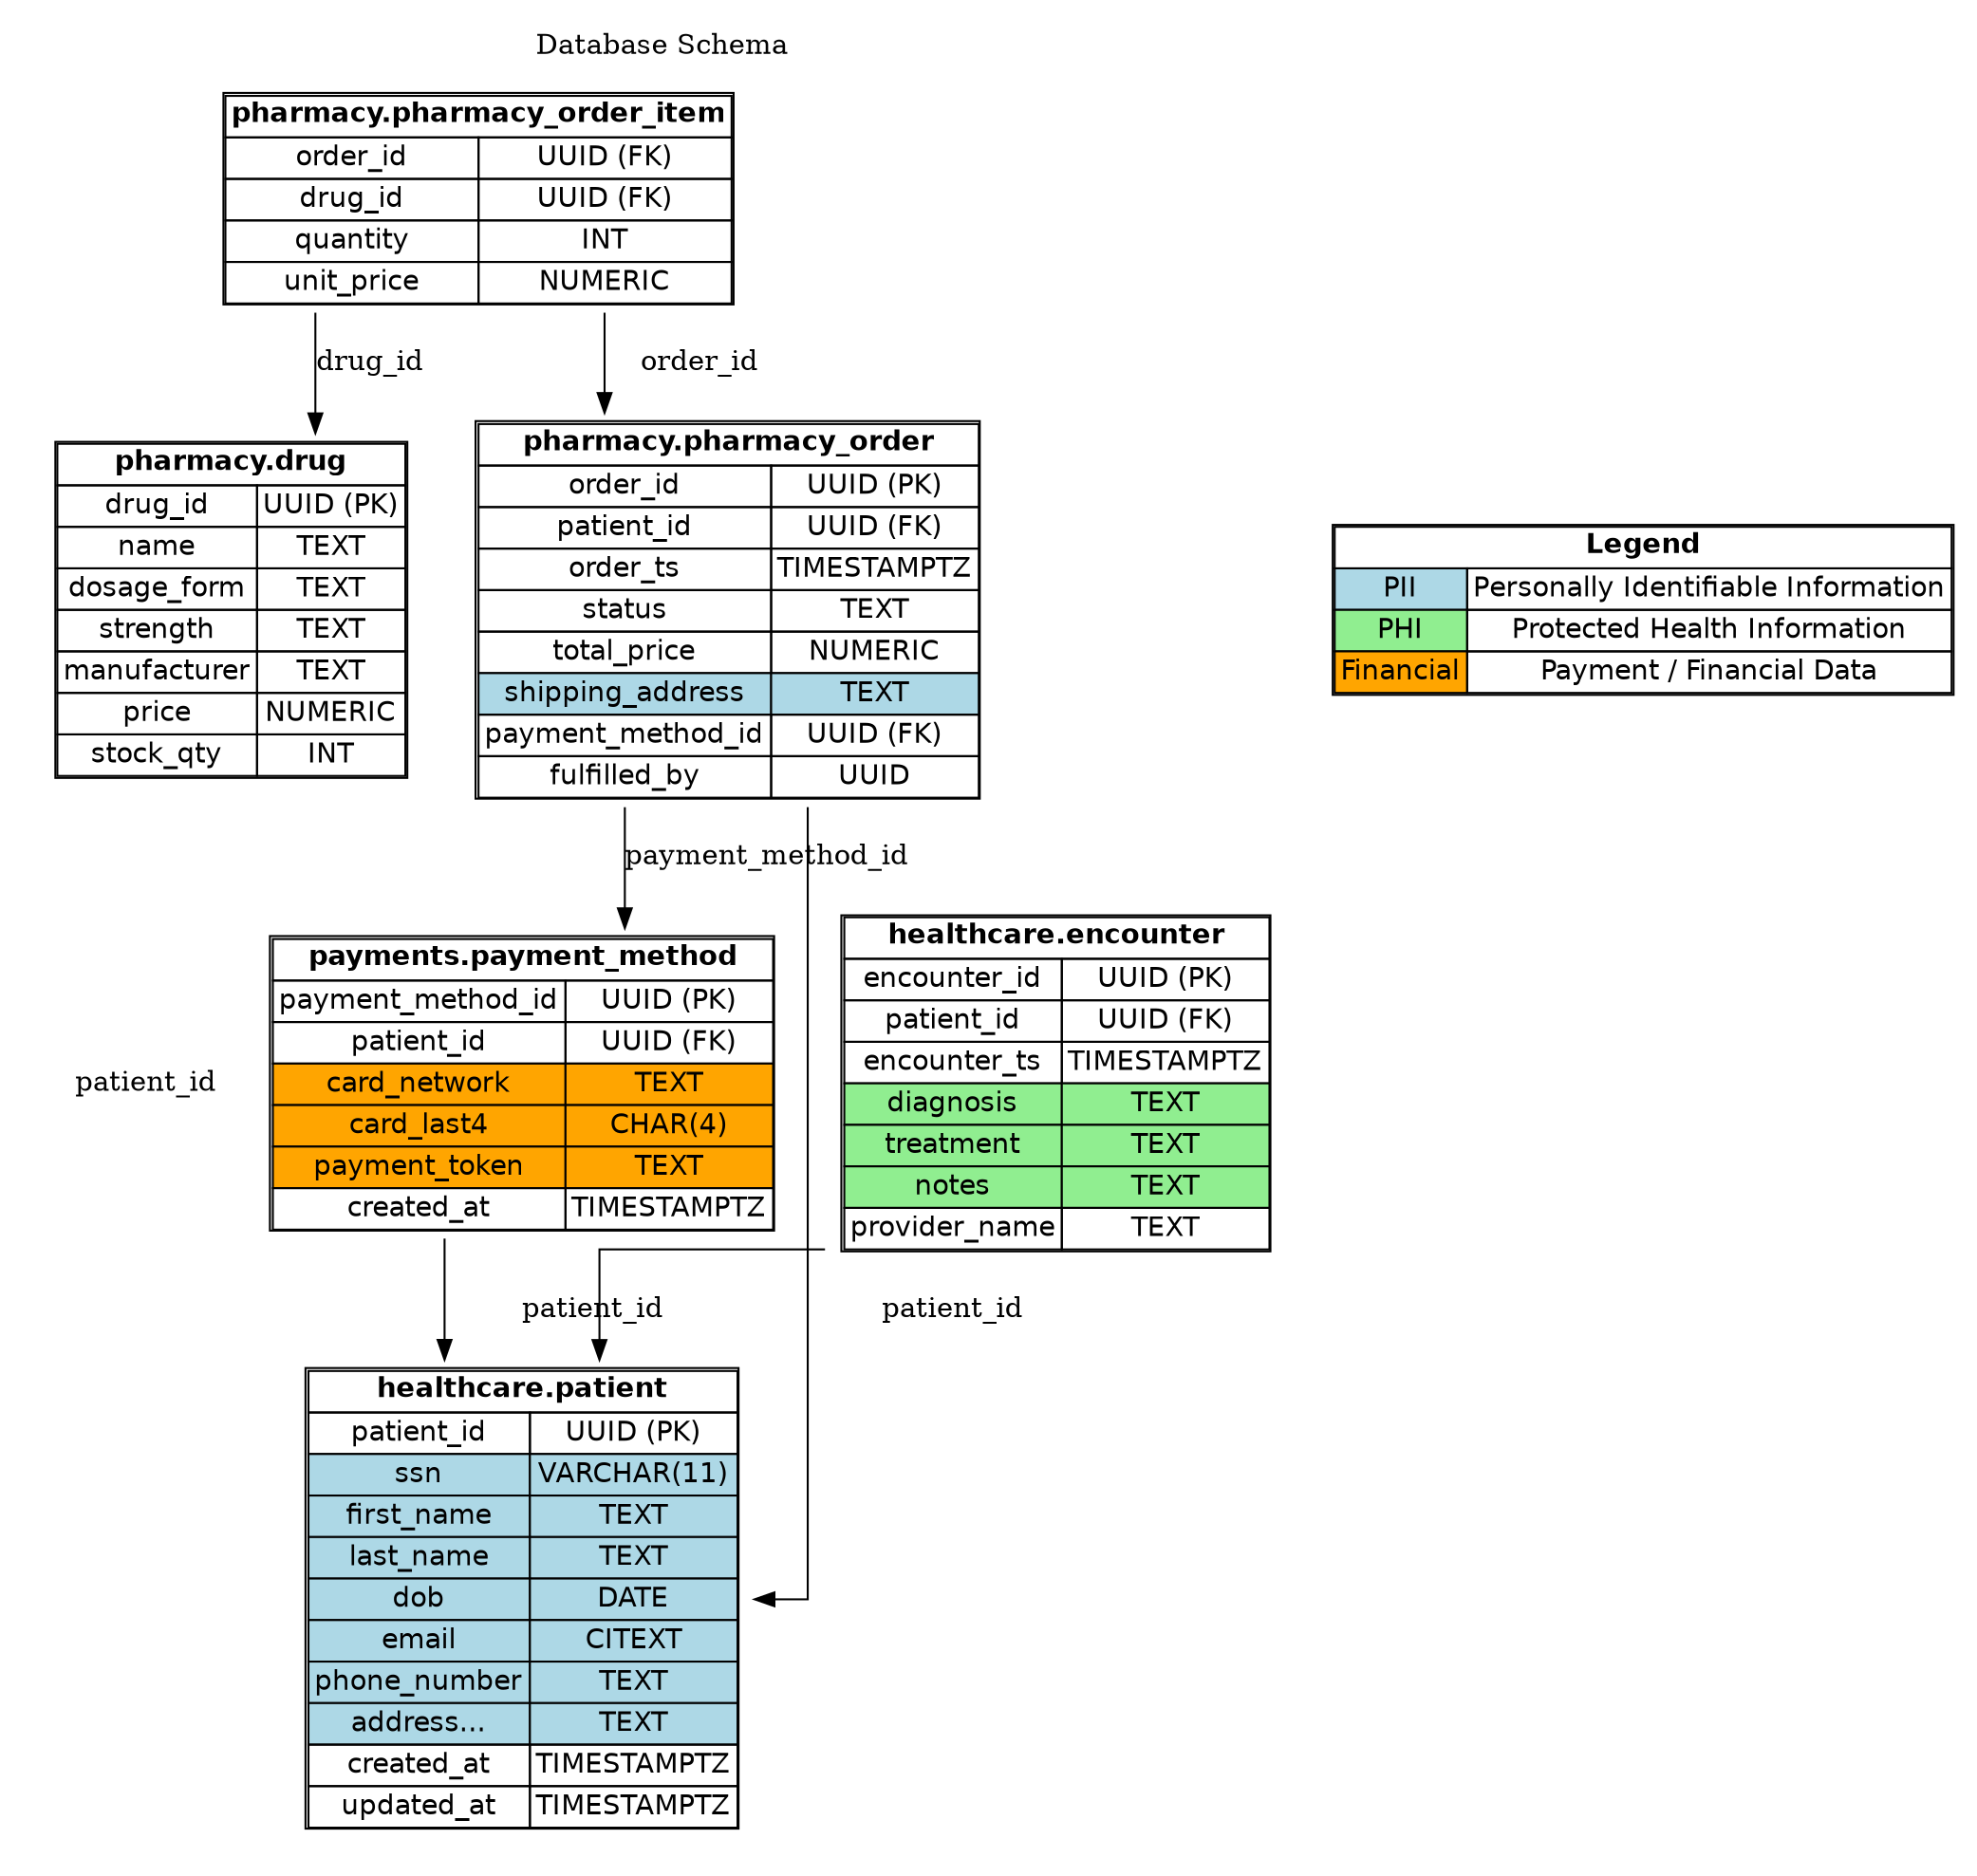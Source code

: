 digraph G {
    graph [splines=ortho, rankdir=TB];
    node [shape=plaintext, fontname=Helvetica];

    // ---------------------------
    // Main schema cluster
    // ---------------------------
    subgraph cluster_schema {
        label="Database Schema";
        color=white;

        // ---------------------------
        // Healthcare schema
        // ---------------------------
        patient [label=<
          <TABLE BORDER="1" CELLBORDER="1" CELLSPACING="0">
            <TR><TD COLSPAN="2"><B>healthcare.patient</B></TD></TR>
            <TR><TD>patient_id</TD><TD>UUID (PK)</TD></TR>
            <TR><TD BGCOLOR="lightblue">ssn</TD><TD BGCOLOR="lightblue">VARCHAR(11)</TD></TR>
            <TR><TD BGCOLOR="lightblue">first_name</TD><TD BGCOLOR="lightblue">TEXT</TD></TR>
            <TR><TD BGCOLOR="lightblue">last_name</TD><TD BGCOLOR="lightblue">TEXT</TD></TR>
            <TR><TD BGCOLOR="lightblue">dob</TD><TD BGCOLOR="lightblue">DATE</TD></TR>
            <TR><TD BGCOLOR="lightblue">email</TD><TD BGCOLOR="lightblue">CITEXT</TD></TR>
            <TR><TD BGCOLOR="lightblue">phone_number</TD><TD BGCOLOR="lightblue">TEXT</TD></TR>
            <TR><TD BGCOLOR="lightblue">address...</TD><TD BGCOLOR="lightblue">TEXT</TD></TR>
            <TR><TD>created_at</TD><TD>TIMESTAMPTZ</TD></TR>
            <TR><TD>updated_at</TD><TD>TIMESTAMPTZ</TD></TR>
          </TABLE>
        >];

        encounter [label=<
          <TABLE BORDER="1" CELLBORDER="1" CELLSPACING="0">
            <TR><TD COLSPAN="2"><B>healthcare.encounter</B></TD></TR>
            <TR><TD>encounter_id</TD><TD>UUID (PK)</TD></TR>
            <TR><TD>patient_id</TD><TD>UUID (FK)</TD></TR>
            <TR><TD>encounter_ts</TD><TD>TIMESTAMPTZ</TD></TR>
            <TR><TD BGCOLOR="lightgreen">diagnosis</TD><TD BGCOLOR="lightgreen">TEXT</TD></TR>
            <TR><TD BGCOLOR="lightgreen">treatment</TD><TD BGCOLOR="lightgreen">TEXT</TD></TR>
            <TR><TD BGCOLOR="lightgreen">notes</TD><TD BGCOLOR="lightgreen">TEXT</TD></TR>
            <TR><TD>provider_name</TD><TD>TEXT</TD></TR>
          </TABLE>
        >];

        // ---------------------------
        // Pharmacy schema
        // ---------------------------
        drug [label=<
          <TABLE BORDER="1" CELLBORDER="1" CELLSPACING="0">
            <TR><TD COLSPAN="2"><B>pharmacy.drug</B></TD></TR>
            <TR><TD>drug_id</TD><TD>UUID (PK)</TD></TR>
            <TR><TD>name</TD><TD>TEXT</TD></TR>
            <TR><TD>dosage_form</TD><TD>TEXT</TD></TR>
            <TR><TD>strength</TD><TD>TEXT</TD></TR>
            <TR><TD>manufacturer</TD><TD>TEXT</TD></TR>
            <TR><TD>price</TD><TD>NUMERIC</TD></TR>
            <TR><TD>stock_qty</TD><TD>INT</TD></TR>
          </TABLE>
        >];

        order [label=<
          <TABLE BORDER="1" CELLBORDER="1" CELLSPACING="0">
            <TR><TD COLSPAN="2"><B>pharmacy.pharmacy_order</B></TD></TR>
            <TR><TD>order_id</TD><TD>UUID (PK)</TD></TR>
            <TR><TD>patient_id</TD><TD>UUID (FK)</TD></TR>
            <TR><TD>order_ts</TD><TD>TIMESTAMPTZ</TD></TR>
            <TR><TD>status</TD><TD>TEXT</TD></TR>
            <TR><TD>total_price</TD><TD>NUMERIC</TD></TR>
            <TR><TD BGCOLOR="lightblue">shipping_address</TD><TD BGCOLOR="lightblue">TEXT</TD></TR>
            <TR><TD>payment_method_id</TD><TD>UUID (FK)</TD></TR>
            <TR><TD>fulfilled_by</TD><TD>UUID</TD></TR>
          </TABLE>
        >];

        order_item [label=<
          <TABLE BORDER="1" CELLBORDER="1" CELLSPACING="0">
            <TR><TD COLSPAN="2"><B>pharmacy.pharmacy_order_item</B></TD></TR>
            <TR><TD>order_id</TD><TD>UUID (FK)</TD></TR>
            <TR><TD>drug_id</TD><TD>UUID (FK)</TD></TR>
            <TR><TD>quantity</TD><TD>INT</TD></TR>
            <TR><TD>unit_price</TD><TD>NUMERIC</TD></TR>
          </TABLE>
        >];

        // ---------------------------
        // Payments schema
        // ---------------------------
        payment_method [label=<
          <TABLE BORDER="1" CELLBORDER="1" CELLSPACING="0">
            <TR><TD COLSPAN="2"><B>payments.payment_method</B></TD></TR>
            <TR><TD>payment_method_id</TD><TD>UUID (PK)</TD></TR>
            <TR><TD>patient_id</TD><TD>UUID (FK)</TD></TR>
            <TR><TD BGCOLOR="orange">card_network</TD><TD BGCOLOR="orange">TEXT</TD></TR>
            <TR><TD BGCOLOR="orange">card_last4</TD><TD BGCOLOR="orange">CHAR(4)</TD></TR>
            <TR><TD BGCOLOR="orange">payment_token</TD><TD BGCOLOR="orange">TEXT</TD></TR>
            <TR><TD>created_at</TD><TD>TIMESTAMPTZ</TD></TR>
          </TABLE>
        >];

        // ---------------------------
        // Relationships (stable now)
        // ---------------------------
        encounter -> patient [label="patient_id"];
        order -> patient [label="patient_id"];
        order -> payment_method [label="payment_method_id"];
        order_item -> order [label="order_id"];
        order_item -> drug [label="drug_id"];
        payment_method -> patient [label="patient_id"];
    }

    // ---------------------------
    // Legend (anchored at bottom)
    // ---------------------------
    legend [shape=plaintext, label=<
      <TABLE BORDER="1" CELLBORDER="1" CELLSPACING="0">
        <TR><TD COLSPAN="2"><B>Legend</B></TD></TR>
        <TR><TD BGCOLOR="lightblue">PII</TD><TD>Personally Identifiable Information</TD></TR>
        <TR><TD BGCOLOR="lightgreen">PHI</TD><TD>Protected Health Information</TD></TR>
        <TR><TD BGCOLOR="orange">Financial</TD><TD>Payment / Financial Data</TD></TR>
      </TABLE>
    >];

    // Invisible anchor to keep legend at bottom
    schema_anchor [shape=point, style=invis];
    schema_anchor -> legend [style=invis];
}
